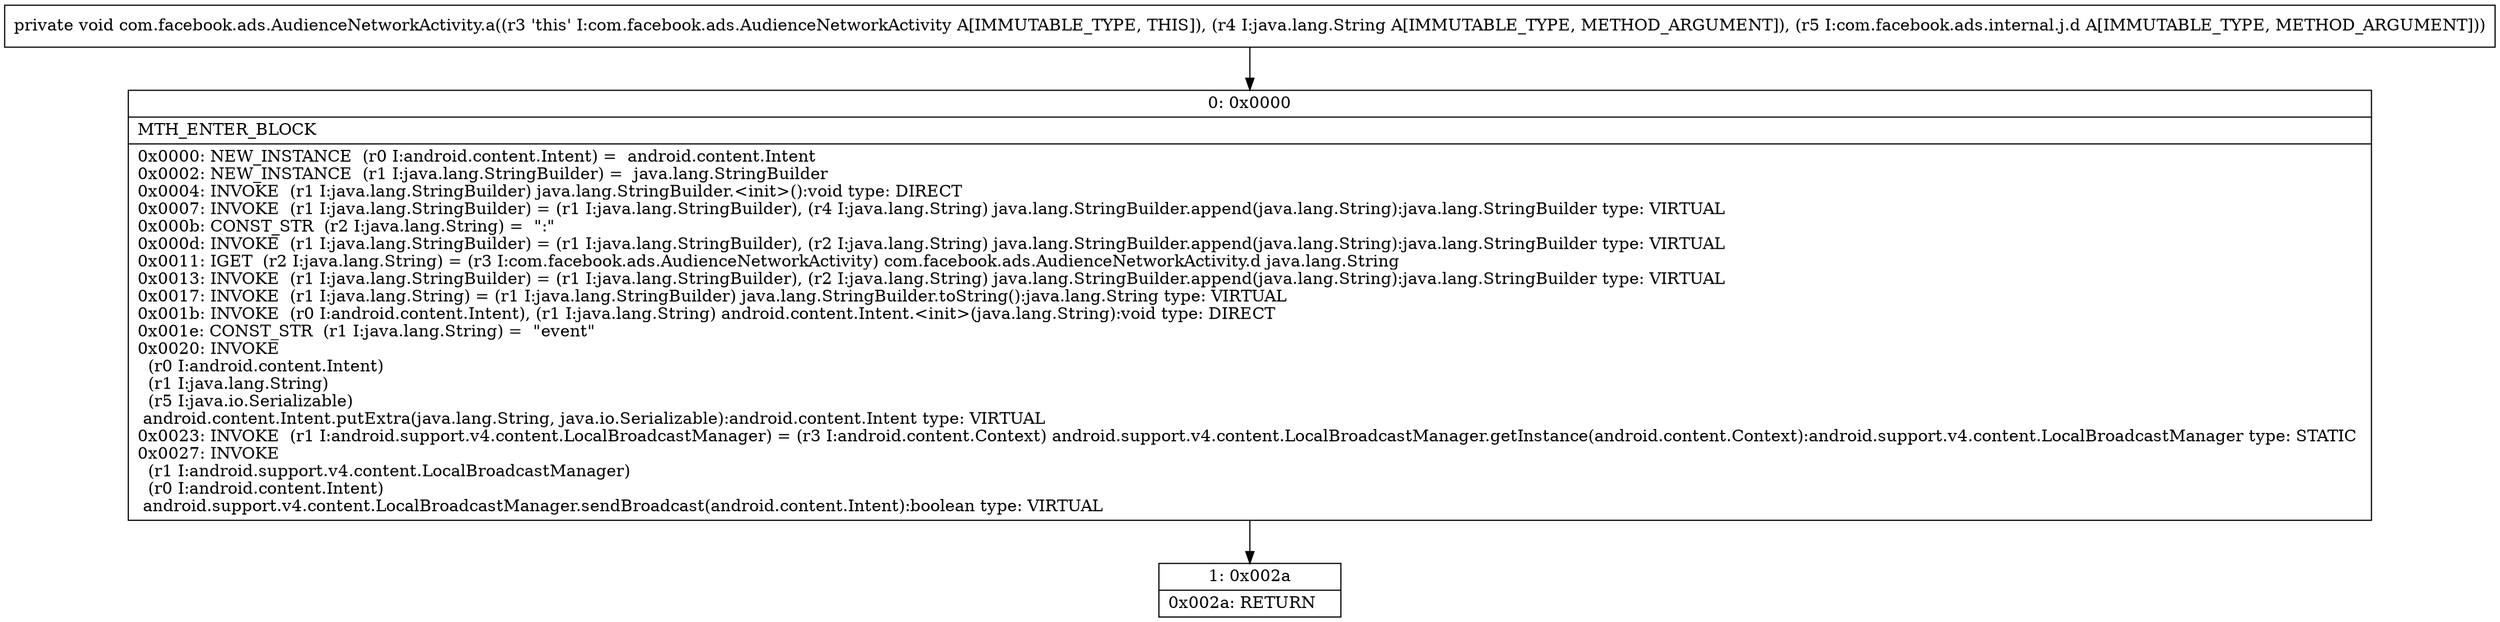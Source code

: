 digraph "CFG forcom.facebook.ads.AudienceNetworkActivity.a(Ljava\/lang\/String;Lcom\/facebook\/ads\/internal\/j\/d;)V" {
Node_0 [shape=record,label="{0\:\ 0x0000|MTH_ENTER_BLOCK\l|0x0000: NEW_INSTANCE  (r0 I:android.content.Intent) =  android.content.Intent \l0x0002: NEW_INSTANCE  (r1 I:java.lang.StringBuilder) =  java.lang.StringBuilder \l0x0004: INVOKE  (r1 I:java.lang.StringBuilder) java.lang.StringBuilder.\<init\>():void type: DIRECT \l0x0007: INVOKE  (r1 I:java.lang.StringBuilder) = (r1 I:java.lang.StringBuilder), (r4 I:java.lang.String) java.lang.StringBuilder.append(java.lang.String):java.lang.StringBuilder type: VIRTUAL \l0x000b: CONST_STR  (r2 I:java.lang.String) =  \":\" \l0x000d: INVOKE  (r1 I:java.lang.StringBuilder) = (r1 I:java.lang.StringBuilder), (r2 I:java.lang.String) java.lang.StringBuilder.append(java.lang.String):java.lang.StringBuilder type: VIRTUAL \l0x0011: IGET  (r2 I:java.lang.String) = (r3 I:com.facebook.ads.AudienceNetworkActivity) com.facebook.ads.AudienceNetworkActivity.d java.lang.String \l0x0013: INVOKE  (r1 I:java.lang.StringBuilder) = (r1 I:java.lang.StringBuilder), (r2 I:java.lang.String) java.lang.StringBuilder.append(java.lang.String):java.lang.StringBuilder type: VIRTUAL \l0x0017: INVOKE  (r1 I:java.lang.String) = (r1 I:java.lang.StringBuilder) java.lang.StringBuilder.toString():java.lang.String type: VIRTUAL \l0x001b: INVOKE  (r0 I:android.content.Intent), (r1 I:java.lang.String) android.content.Intent.\<init\>(java.lang.String):void type: DIRECT \l0x001e: CONST_STR  (r1 I:java.lang.String) =  \"event\" \l0x0020: INVOKE  \l  (r0 I:android.content.Intent)\l  (r1 I:java.lang.String)\l  (r5 I:java.io.Serializable)\l android.content.Intent.putExtra(java.lang.String, java.io.Serializable):android.content.Intent type: VIRTUAL \l0x0023: INVOKE  (r1 I:android.support.v4.content.LocalBroadcastManager) = (r3 I:android.content.Context) android.support.v4.content.LocalBroadcastManager.getInstance(android.content.Context):android.support.v4.content.LocalBroadcastManager type: STATIC \l0x0027: INVOKE  \l  (r1 I:android.support.v4.content.LocalBroadcastManager)\l  (r0 I:android.content.Intent)\l android.support.v4.content.LocalBroadcastManager.sendBroadcast(android.content.Intent):boolean type: VIRTUAL \l}"];
Node_1 [shape=record,label="{1\:\ 0x002a|0x002a: RETURN   \l}"];
MethodNode[shape=record,label="{private void com.facebook.ads.AudienceNetworkActivity.a((r3 'this' I:com.facebook.ads.AudienceNetworkActivity A[IMMUTABLE_TYPE, THIS]), (r4 I:java.lang.String A[IMMUTABLE_TYPE, METHOD_ARGUMENT]), (r5 I:com.facebook.ads.internal.j.d A[IMMUTABLE_TYPE, METHOD_ARGUMENT])) }"];
MethodNode -> Node_0;
Node_0 -> Node_1;
}

